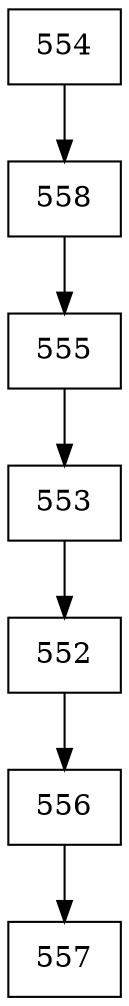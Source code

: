 digraph G {
  node [shape=record];
  node0 [label="{554}"];
  node0 -> node1;
  node1 [label="{558}"];
  node1 -> node2;
  node2 [label="{555}"];
  node2 -> node3;
  node3 [label="{553}"];
  node3 -> node4;
  node4 [label="{552}"];
  node4 -> node5;
  node5 [label="{556}"];
  node5 -> node6;
  node6 [label="{557}"];
}
